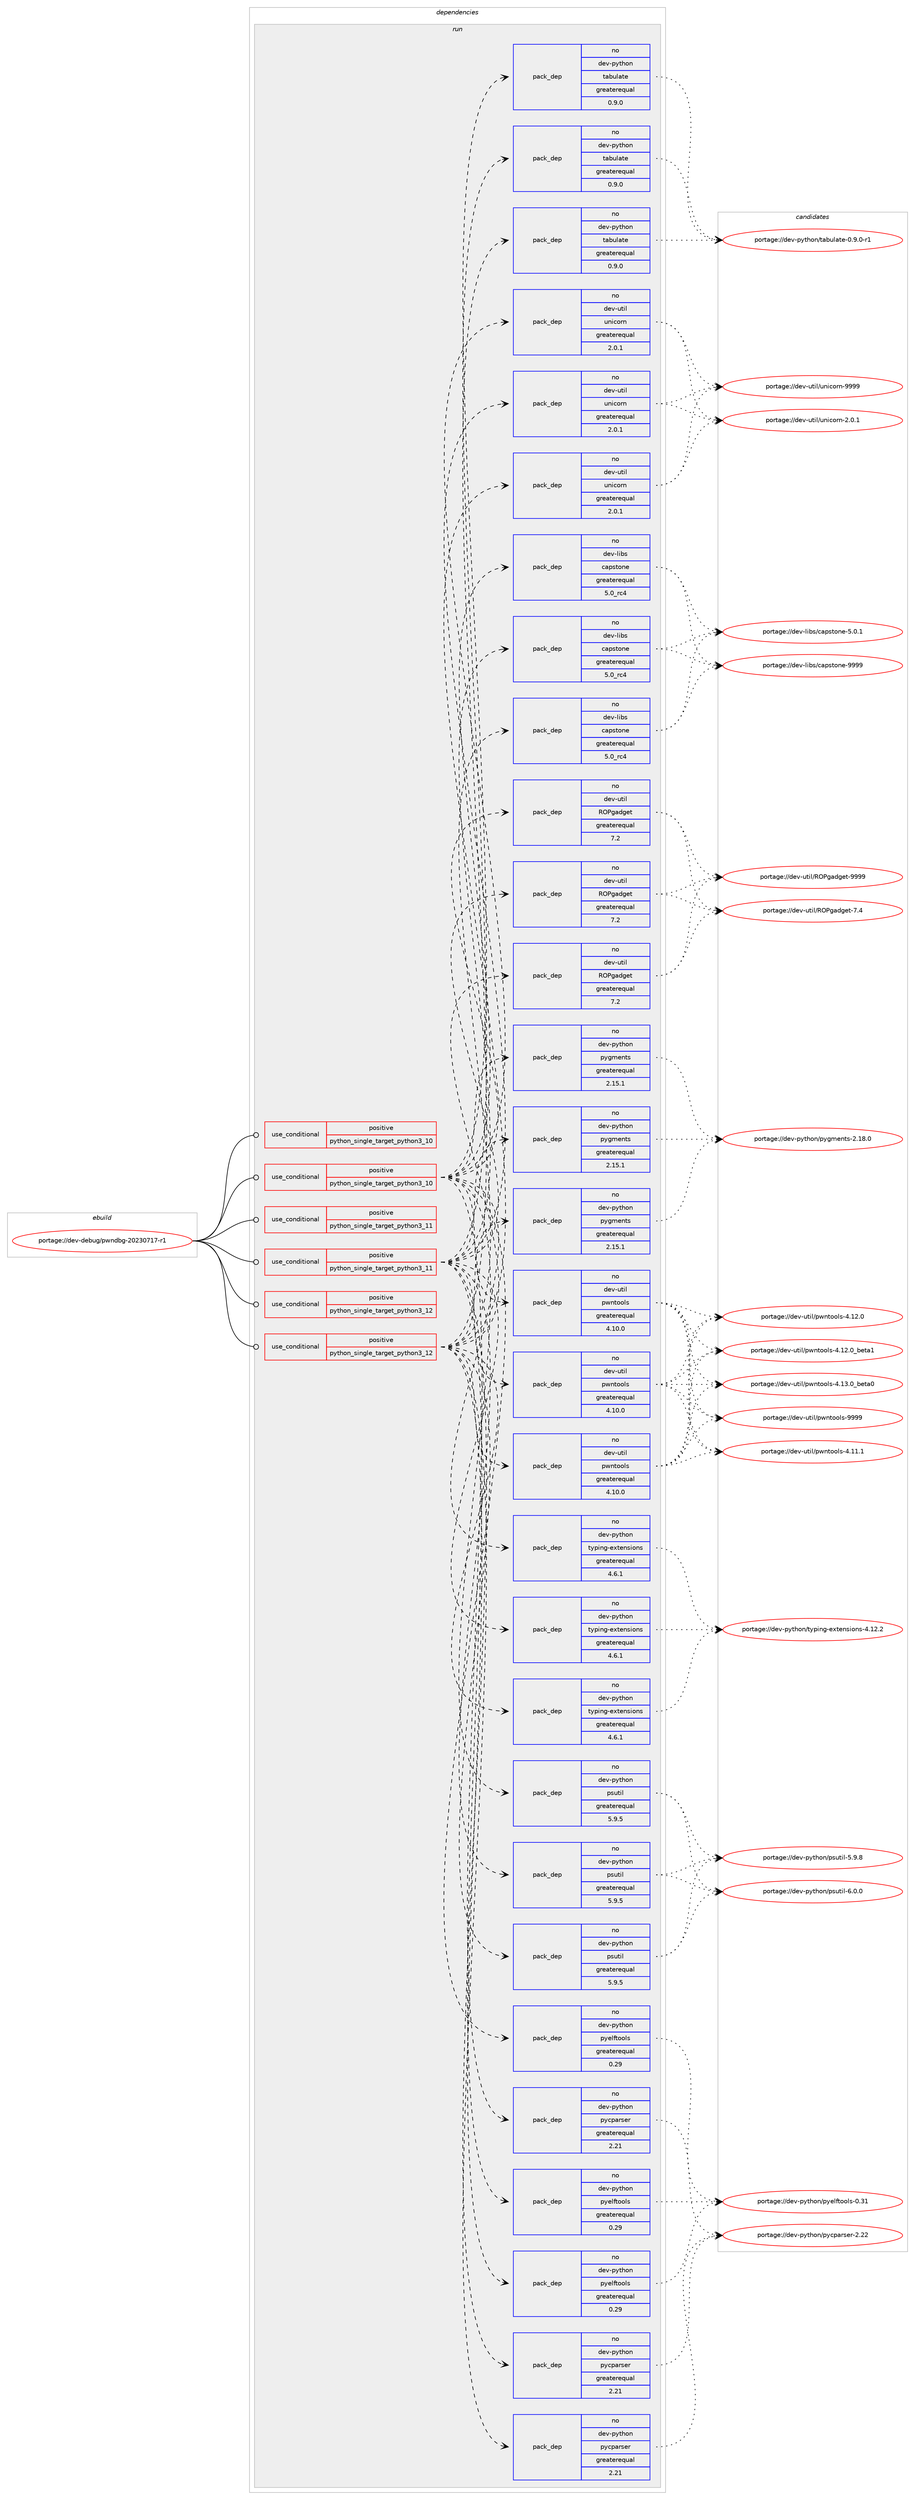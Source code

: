 digraph prolog {

# *************
# Graph options
# *************

newrank=true;
concentrate=true;
compound=true;
graph [rankdir=LR,fontname=Helvetica,fontsize=10,ranksep=1.5];#, ranksep=2.5, nodesep=0.2];
edge  [arrowhead=vee];
node  [fontname=Helvetica,fontsize=10];

# **********
# The ebuild
# **********

subgraph cluster_leftcol {
color=gray;
rank=same;
label=<<i>ebuild</i>>;
id [label="portage://dev-debug/pwndbg-20230717-r1", color=red, width=4, href="../dev-debug/pwndbg-20230717-r1.svg"];
}

# ****************
# The dependencies
# ****************

subgraph cluster_midcol {
color=gray;
label=<<i>dependencies</i>>;
subgraph cluster_compile {
fillcolor="#eeeeee";
style=filled;
label=<<i>compile</i>>;
}
subgraph cluster_compileandrun {
fillcolor="#eeeeee";
style=filled;
label=<<i>compile and run</i>>;
}
subgraph cluster_run {
fillcolor="#eeeeee";
style=filled;
label=<<i>run</i>>;
subgraph cond18656 {
dependency32802 [label=<<TABLE BORDER="0" CELLBORDER="1" CELLSPACING="0" CELLPADDING="4"><TR><TD ROWSPAN="3" CELLPADDING="10">use_conditional</TD></TR><TR><TD>positive</TD></TR><TR><TD>python_single_target_python3_10</TD></TR></TABLE>>, shape=none, color=red];
# *** BEGIN UNKNOWN DEPENDENCY TYPE (TODO) ***
# dependency32802 -> package_dependency(portage://dev-debug/pwndbg-20230717-r1,run,no,dev-lang,python,none,[,,],[slot(3.10)],[])
# *** END UNKNOWN DEPENDENCY TYPE (TODO) ***

}
id:e -> dependency32802:w [weight=20,style="solid",arrowhead="odot"];
subgraph cond18657 {
dependency32803 [label=<<TABLE BORDER="0" CELLBORDER="1" CELLSPACING="0" CELLPADDING="4"><TR><TD ROWSPAN="3" CELLPADDING="10">use_conditional</TD></TR><TR><TD>positive</TD></TR><TR><TD>python_single_target_python3_10</TD></TR></TABLE>>, shape=none, color=red];
subgraph pack13224 {
dependency32804 [label=<<TABLE BORDER="0" CELLBORDER="1" CELLSPACING="0" CELLPADDING="4" WIDTH="220"><TR><TD ROWSPAN="6" CELLPADDING="30">pack_dep</TD></TR><TR><TD WIDTH="110">no</TD></TR><TR><TD>dev-libs</TD></TR><TR><TD>capstone</TD></TR><TR><TD>greaterequal</TD></TR><TR><TD>5.0_rc4</TD></TR></TABLE>>, shape=none, color=blue];
}
dependency32803:e -> dependency32804:w [weight=20,style="dashed",arrowhead="vee"];
subgraph pack13225 {
dependency32805 [label=<<TABLE BORDER="0" CELLBORDER="1" CELLSPACING="0" CELLPADDING="4" WIDTH="220"><TR><TD ROWSPAN="6" CELLPADDING="30">pack_dep</TD></TR><TR><TD WIDTH="110">no</TD></TR><TR><TD>dev-python</TD></TR><TR><TD>psutil</TD></TR><TR><TD>greaterequal</TD></TR><TR><TD>5.9.5</TD></TR></TABLE>>, shape=none, color=blue];
}
dependency32803:e -> dependency32805:w [weight=20,style="dashed",arrowhead="vee"];
subgraph pack13226 {
dependency32806 [label=<<TABLE BORDER="0" CELLBORDER="1" CELLSPACING="0" CELLPADDING="4" WIDTH="220"><TR><TD ROWSPAN="6" CELLPADDING="30">pack_dep</TD></TR><TR><TD WIDTH="110">no</TD></TR><TR><TD>dev-python</TD></TR><TR><TD>pycparser</TD></TR><TR><TD>greaterequal</TD></TR><TR><TD>2.21</TD></TR></TABLE>>, shape=none, color=blue];
}
dependency32803:e -> dependency32806:w [weight=20,style="dashed",arrowhead="vee"];
subgraph pack13227 {
dependency32807 [label=<<TABLE BORDER="0" CELLBORDER="1" CELLSPACING="0" CELLPADDING="4" WIDTH="220"><TR><TD ROWSPAN="6" CELLPADDING="30">pack_dep</TD></TR><TR><TD WIDTH="110">no</TD></TR><TR><TD>dev-python</TD></TR><TR><TD>pyelftools</TD></TR><TR><TD>greaterequal</TD></TR><TR><TD>0.29</TD></TR></TABLE>>, shape=none, color=blue];
}
dependency32803:e -> dependency32807:w [weight=20,style="dashed",arrowhead="vee"];
subgraph pack13228 {
dependency32808 [label=<<TABLE BORDER="0" CELLBORDER="1" CELLSPACING="0" CELLPADDING="4" WIDTH="220"><TR><TD ROWSPAN="6" CELLPADDING="30">pack_dep</TD></TR><TR><TD WIDTH="110">no</TD></TR><TR><TD>dev-python</TD></TR><TR><TD>pygments</TD></TR><TR><TD>greaterequal</TD></TR><TR><TD>2.15.1</TD></TR></TABLE>>, shape=none, color=blue];
}
dependency32803:e -> dependency32808:w [weight=20,style="dashed",arrowhead="vee"];
subgraph pack13229 {
dependency32809 [label=<<TABLE BORDER="0" CELLBORDER="1" CELLSPACING="0" CELLPADDING="4" WIDTH="220"><TR><TD ROWSPAN="6" CELLPADDING="30">pack_dep</TD></TR><TR><TD WIDTH="110">no</TD></TR><TR><TD>dev-python</TD></TR><TR><TD>tabulate</TD></TR><TR><TD>greaterequal</TD></TR><TR><TD>0.9.0</TD></TR></TABLE>>, shape=none, color=blue];
}
dependency32803:e -> dependency32809:w [weight=20,style="dashed",arrowhead="vee"];
subgraph pack13230 {
dependency32810 [label=<<TABLE BORDER="0" CELLBORDER="1" CELLSPACING="0" CELLPADDING="4" WIDTH="220"><TR><TD ROWSPAN="6" CELLPADDING="30">pack_dep</TD></TR><TR><TD WIDTH="110">no</TD></TR><TR><TD>dev-python</TD></TR><TR><TD>typing-extensions</TD></TR><TR><TD>greaterequal</TD></TR><TR><TD>4.6.1</TD></TR></TABLE>>, shape=none, color=blue];
}
dependency32803:e -> dependency32810:w [weight=20,style="dashed",arrowhead="vee"];
subgraph pack13231 {
dependency32811 [label=<<TABLE BORDER="0" CELLBORDER="1" CELLSPACING="0" CELLPADDING="4" WIDTH="220"><TR><TD ROWSPAN="6" CELLPADDING="30">pack_dep</TD></TR><TR><TD WIDTH="110">no</TD></TR><TR><TD>dev-util</TD></TR><TR><TD>pwntools</TD></TR><TR><TD>greaterequal</TD></TR><TR><TD>4.10.0</TD></TR></TABLE>>, shape=none, color=blue];
}
dependency32803:e -> dependency32811:w [weight=20,style="dashed",arrowhead="vee"];
subgraph pack13232 {
dependency32812 [label=<<TABLE BORDER="0" CELLBORDER="1" CELLSPACING="0" CELLPADDING="4" WIDTH="220"><TR><TD ROWSPAN="6" CELLPADDING="30">pack_dep</TD></TR><TR><TD WIDTH="110">no</TD></TR><TR><TD>dev-util</TD></TR><TR><TD>ROPgadget</TD></TR><TR><TD>greaterequal</TD></TR><TR><TD>7.2</TD></TR></TABLE>>, shape=none, color=blue];
}
dependency32803:e -> dependency32812:w [weight=20,style="dashed",arrowhead="vee"];
subgraph pack13233 {
dependency32813 [label=<<TABLE BORDER="0" CELLBORDER="1" CELLSPACING="0" CELLPADDING="4" WIDTH="220"><TR><TD ROWSPAN="6" CELLPADDING="30">pack_dep</TD></TR><TR><TD WIDTH="110">no</TD></TR><TR><TD>dev-util</TD></TR><TR><TD>unicorn</TD></TR><TR><TD>greaterequal</TD></TR><TR><TD>2.0.1</TD></TR></TABLE>>, shape=none, color=blue];
}
dependency32803:e -> dependency32813:w [weight=20,style="dashed",arrowhead="vee"];
}
id:e -> dependency32803:w [weight=20,style="solid",arrowhead="odot"];
subgraph cond18658 {
dependency32814 [label=<<TABLE BORDER="0" CELLBORDER="1" CELLSPACING="0" CELLPADDING="4"><TR><TD ROWSPAN="3" CELLPADDING="10">use_conditional</TD></TR><TR><TD>positive</TD></TR><TR><TD>python_single_target_python3_11</TD></TR></TABLE>>, shape=none, color=red];
# *** BEGIN UNKNOWN DEPENDENCY TYPE (TODO) ***
# dependency32814 -> package_dependency(portage://dev-debug/pwndbg-20230717-r1,run,no,dev-lang,python,none,[,,],[slot(3.11)],[])
# *** END UNKNOWN DEPENDENCY TYPE (TODO) ***

}
id:e -> dependency32814:w [weight=20,style="solid",arrowhead="odot"];
subgraph cond18659 {
dependency32815 [label=<<TABLE BORDER="0" CELLBORDER="1" CELLSPACING="0" CELLPADDING="4"><TR><TD ROWSPAN="3" CELLPADDING="10">use_conditional</TD></TR><TR><TD>positive</TD></TR><TR><TD>python_single_target_python3_11</TD></TR></TABLE>>, shape=none, color=red];
subgraph pack13234 {
dependency32816 [label=<<TABLE BORDER="0" CELLBORDER="1" CELLSPACING="0" CELLPADDING="4" WIDTH="220"><TR><TD ROWSPAN="6" CELLPADDING="30">pack_dep</TD></TR><TR><TD WIDTH="110">no</TD></TR><TR><TD>dev-libs</TD></TR><TR><TD>capstone</TD></TR><TR><TD>greaterequal</TD></TR><TR><TD>5.0_rc4</TD></TR></TABLE>>, shape=none, color=blue];
}
dependency32815:e -> dependency32816:w [weight=20,style="dashed",arrowhead="vee"];
subgraph pack13235 {
dependency32817 [label=<<TABLE BORDER="0" CELLBORDER="1" CELLSPACING="0" CELLPADDING="4" WIDTH="220"><TR><TD ROWSPAN="6" CELLPADDING="30">pack_dep</TD></TR><TR><TD WIDTH="110">no</TD></TR><TR><TD>dev-python</TD></TR><TR><TD>psutil</TD></TR><TR><TD>greaterequal</TD></TR><TR><TD>5.9.5</TD></TR></TABLE>>, shape=none, color=blue];
}
dependency32815:e -> dependency32817:w [weight=20,style="dashed",arrowhead="vee"];
subgraph pack13236 {
dependency32818 [label=<<TABLE BORDER="0" CELLBORDER="1" CELLSPACING="0" CELLPADDING="4" WIDTH="220"><TR><TD ROWSPAN="6" CELLPADDING="30">pack_dep</TD></TR><TR><TD WIDTH="110">no</TD></TR><TR><TD>dev-python</TD></TR><TR><TD>pycparser</TD></TR><TR><TD>greaterequal</TD></TR><TR><TD>2.21</TD></TR></TABLE>>, shape=none, color=blue];
}
dependency32815:e -> dependency32818:w [weight=20,style="dashed",arrowhead="vee"];
subgraph pack13237 {
dependency32819 [label=<<TABLE BORDER="0" CELLBORDER="1" CELLSPACING="0" CELLPADDING="4" WIDTH="220"><TR><TD ROWSPAN="6" CELLPADDING="30">pack_dep</TD></TR><TR><TD WIDTH="110">no</TD></TR><TR><TD>dev-python</TD></TR><TR><TD>pyelftools</TD></TR><TR><TD>greaterequal</TD></TR><TR><TD>0.29</TD></TR></TABLE>>, shape=none, color=blue];
}
dependency32815:e -> dependency32819:w [weight=20,style="dashed",arrowhead="vee"];
subgraph pack13238 {
dependency32820 [label=<<TABLE BORDER="0" CELLBORDER="1" CELLSPACING="0" CELLPADDING="4" WIDTH="220"><TR><TD ROWSPAN="6" CELLPADDING="30">pack_dep</TD></TR><TR><TD WIDTH="110">no</TD></TR><TR><TD>dev-python</TD></TR><TR><TD>pygments</TD></TR><TR><TD>greaterequal</TD></TR><TR><TD>2.15.1</TD></TR></TABLE>>, shape=none, color=blue];
}
dependency32815:e -> dependency32820:w [weight=20,style="dashed",arrowhead="vee"];
subgraph pack13239 {
dependency32821 [label=<<TABLE BORDER="0" CELLBORDER="1" CELLSPACING="0" CELLPADDING="4" WIDTH="220"><TR><TD ROWSPAN="6" CELLPADDING="30">pack_dep</TD></TR><TR><TD WIDTH="110">no</TD></TR><TR><TD>dev-python</TD></TR><TR><TD>tabulate</TD></TR><TR><TD>greaterequal</TD></TR><TR><TD>0.9.0</TD></TR></TABLE>>, shape=none, color=blue];
}
dependency32815:e -> dependency32821:w [weight=20,style="dashed",arrowhead="vee"];
subgraph pack13240 {
dependency32822 [label=<<TABLE BORDER="0" CELLBORDER="1" CELLSPACING="0" CELLPADDING="4" WIDTH="220"><TR><TD ROWSPAN="6" CELLPADDING="30">pack_dep</TD></TR><TR><TD WIDTH="110">no</TD></TR><TR><TD>dev-python</TD></TR><TR><TD>typing-extensions</TD></TR><TR><TD>greaterequal</TD></TR><TR><TD>4.6.1</TD></TR></TABLE>>, shape=none, color=blue];
}
dependency32815:e -> dependency32822:w [weight=20,style="dashed",arrowhead="vee"];
subgraph pack13241 {
dependency32823 [label=<<TABLE BORDER="0" CELLBORDER="1" CELLSPACING="0" CELLPADDING="4" WIDTH="220"><TR><TD ROWSPAN="6" CELLPADDING="30">pack_dep</TD></TR><TR><TD WIDTH="110">no</TD></TR><TR><TD>dev-util</TD></TR><TR><TD>pwntools</TD></TR><TR><TD>greaterequal</TD></TR><TR><TD>4.10.0</TD></TR></TABLE>>, shape=none, color=blue];
}
dependency32815:e -> dependency32823:w [weight=20,style="dashed",arrowhead="vee"];
subgraph pack13242 {
dependency32824 [label=<<TABLE BORDER="0" CELLBORDER="1" CELLSPACING="0" CELLPADDING="4" WIDTH="220"><TR><TD ROWSPAN="6" CELLPADDING="30">pack_dep</TD></TR><TR><TD WIDTH="110">no</TD></TR><TR><TD>dev-util</TD></TR><TR><TD>ROPgadget</TD></TR><TR><TD>greaterequal</TD></TR><TR><TD>7.2</TD></TR></TABLE>>, shape=none, color=blue];
}
dependency32815:e -> dependency32824:w [weight=20,style="dashed",arrowhead="vee"];
subgraph pack13243 {
dependency32825 [label=<<TABLE BORDER="0" CELLBORDER="1" CELLSPACING="0" CELLPADDING="4" WIDTH="220"><TR><TD ROWSPAN="6" CELLPADDING="30">pack_dep</TD></TR><TR><TD WIDTH="110">no</TD></TR><TR><TD>dev-util</TD></TR><TR><TD>unicorn</TD></TR><TR><TD>greaterequal</TD></TR><TR><TD>2.0.1</TD></TR></TABLE>>, shape=none, color=blue];
}
dependency32815:e -> dependency32825:w [weight=20,style="dashed",arrowhead="vee"];
}
id:e -> dependency32815:w [weight=20,style="solid",arrowhead="odot"];
subgraph cond18660 {
dependency32826 [label=<<TABLE BORDER="0" CELLBORDER="1" CELLSPACING="0" CELLPADDING="4"><TR><TD ROWSPAN="3" CELLPADDING="10">use_conditional</TD></TR><TR><TD>positive</TD></TR><TR><TD>python_single_target_python3_12</TD></TR></TABLE>>, shape=none, color=red];
# *** BEGIN UNKNOWN DEPENDENCY TYPE (TODO) ***
# dependency32826 -> package_dependency(portage://dev-debug/pwndbg-20230717-r1,run,no,dev-lang,python,none,[,,],[slot(3.12)],[])
# *** END UNKNOWN DEPENDENCY TYPE (TODO) ***

}
id:e -> dependency32826:w [weight=20,style="solid",arrowhead="odot"];
subgraph cond18661 {
dependency32827 [label=<<TABLE BORDER="0" CELLBORDER="1" CELLSPACING="0" CELLPADDING="4"><TR><TD ROWSPAN="3" CELLPADDING="10">use_conditional</TD></TR><TR><TD>positive</TD></TR><TR><TD>python_single_target_python3_12</TD></TR></TABLE>>, shape=none, color=red];
subgraph pack13244 {
dependency32828 [label=<<TABLE BORDER="0" CELLBORDER="1" CELLSPACING="0" CELLPADDING="4" WIDTH="220"><TR><TD ROWSPAN="6" CELLPADDING="30">pack_dep</TD></TR><TR><TD WIDTH="110">no</TD></TR><TR><TD>dev-libs</TD></TR><TR><TD>capstone</TD></TR><TR><TD>greaterequal</TD></TR><TR><TD>5.0_rc4</TD></TR></TABLE>>, shape=none, color=blue];
}
dependency32827:e -> dependency32828:w [weight=20,style="dashed",arrowhead="vee"];
subgraph pack13245 {
dependency32829 [label=<<TABLE BORDER="0" CELLBORDER="1" CELLSPACING="0" CELLPADDING="4" WIDTH="220"><TR><TD ROWSPAN="6" CELLPADDING="30">pack_dep</TD></TR><TR><TD WIDTH="110">no</TD></TR><TR><TD>dev-python</TD></TR><TR><TD>psutil</TD></TR><TR><TD>greaterequal</TD></TR><TR><TD>5.9.5</TD></TR></TABLE>>, shape=none, color=blue];
}
dependency32827:e -> dependency32829:w [weight=20,style="dashed",arrowhead="vee"];
subgraph pack13246 {
dependency32830 [label=<<TABLE BORDER="0" CELLBORDER="1" CELLSPACING="0" CELLPADDING="4" WIDTH="220"><TR><TD ROWSPAN="6" CELLPADDING="30">pack_dep</TD></TR><TR><TD WIDTH="110">no</TD></TR><TR><TD>dev-python</TD></TR><TR><TD>pycparser</TD></TR><TR><TD>greaterequal</TD></TR><TR><TD>2.21</TD></TR></TABLE>>, shape=none, color=blue];
}
dependency32827:e -> dependency32830:w [weight=20,style="dashed",arrowhead="vee"];
subgraph pack13247 {
dependency32831 [label=<<TABLE BORDER="0" CELLBORDER="1" CELLSPACING="0" CELLPADDING="4" WIDTH="220"><TR><TD ROWSPAN="6" CELLPADDING="30">pack_dep</TD></TR><TR><TD WIDTH="110">no</TD></TR><TR><TD>dev-python</TD></TR><TR><TD>pyelftools</TD></TR><TR><TD>greaterequal</TD></TR><TR><TD>0.29</TD></TR></TABLE>>, shape=none, color=blue];
}
dependency32827:e -> dependency32831:w [weight=20,style="dashed",arrowhead="vee"];
subgraph pack13248 {
dependency32832 [label=<<TABLE BORDER="0" CELLBORDER="1" CELLSPACING="0" CELLPADDING="4" WIDTH="220"><TR><TD ROWSPAN="6" CELLPADDING="30">pack_dep</TD></TR><TR><TD WIDTH="110">no</TD></TR><TR><TD>dev-python</TD></TR><TR><TD>pygments</TD></TR><TR><TD>greaterequal</TD></TR><TR><TD>2.15.1</TD></TR></TABLE>>, shape=none, color=blue];
}
dependency32827:e -> dependency32832:w [weight=20,style="dashed",arrowhead="vee"];
subgraph pack13249 {
dependency32833 [label=<<TABLE BORDER="0" CELLBORDER="1" CELLSPACING="0" CELLPADDING="4" WIDTH="220"><TR><TD ROWSPAN="6" CELLPADDING="30">pack_dep</TD></TR><TR><TD WIDTH="110">no</TD></TR><TR><TD>dev-python</TD></TR><TR><TD>tabulate</TD></TR><TR><TD>greaterequal</TD></TR><TR><TD>0.9.0</TD></TR></TABLE>>, shape=none, color=blue];
}
dependency32827:e -> dependency32833:w [weight=20,style="dashed",arrowhead="vee"];
subgraph pack13250 {
dependency32834 [label=<<TABLE BORDER="0" CELLBORDER="1" CELLSPACING="0" CELLPADDING="4" WIDTH="220"><TR><TD ROWSPAN="6" CELLPADDING="30">pack_dep</TD></TR><TR><TD WIDTH="110">no</TD></TR><TR><TD>dev-python</TD></TR><TR><TD>typing-extensions</TD></TR><TR><TD>greaterequal</TD></TR><TR><TD>4.6.1</TD></TR></TABLE>>, shape=none, color=blue];
}
dependency32827:e -> dependency32834:w [weight=20,style="dashed",arrowhead="vee"];
subgraph pack13251 {
dependency32835 [label=<<TABLE BORDER="0" CELLBORDER="1" CELLSPACING="0" CELLPADDING="4" WIDTH="220"><TR><TD ROWSPAN="6" CELLPADDING="30">pack_dep</TD></TR><TR><TD WIDTH="110">no</TD></TR><TR><TD>dev-util</TD></TR><TR><TD>pwntools</TD></TR><TR><TD>greaterequal</TD></TR><TR><TD>4.10.0</TD></TR></TABLE>>, shape=none, color=blue];
}
dependency32827:e -> dependency32835:w [weight=20,style="dashed",arrowhead="vee"];
subgraph pack13252 {
dependency32836 [label=<<TABLE BORDER="0" CELLBORDER="1" CELLSPACING="0" CELLPADDING="4" WIDTH="220"><TR><TD ROWSPAN="6" CELLPADDING="30">pack_dep</TD></TR><TR><TD WIDTH="110">no</TD></TR><TR><TD>dev-util</TD></TR><TR><TD>ROPgadget</TD></TR><TR><TD>greaterequal</TD></TR><TR><TD>7.2</TD></TR></TABLE>>, shape=none, color=blue];
}
dependency32827:e -> dependency32836:w [weight=20,style="dashed",arrowhead="vee"];
subgraph pack13253 {
dependency32837 [label=<<TABLE BORDER="0" CELLBORDER="1" CELLSPACING="0" CELLPADDING="4" WIDTH="220"><TR><TD ROWSPAN="6" CELLPADDING="30">pack_dep</TD></TR><TR><TD WIDTH="110">no</TD></TR><TR><TD>dev-util</TD></TR><TR><TD>unicorn</TD></TR><TR><TD>greaterequal</TD></TR><TR><TD>2.0.1</TD></TR></TABLE>>, shape=none, color=blue];
}
dependency32827:e -> dependency32837:w [weight=20,style="dashed",arrowhead="vee"];
}
id:e -> dependency32827:w [weight=20,style="solid",arrowhead="odot"];
# *** BEGIN UNKNOWN DEPENDENCY TYPE (TODO) ***
# id -> package_dependency(portage://dev-debug/pwndbg-20230717-r1,run,no,dev-debug,gdb,none,[,,],[],[use(enable(python),none),use(optenable(python_single_target_python3_10),negative),use(optenable(python_single_target_python3_11),negative),use(optenable(python_single_target_python3_12),negative)])
# *** END UNKNOWN DEPENDENCY TYPE (TODO) ***

}
}

# **************
# The candidates
# **************

subgraph cluster_choices {
rank=same;
color=gray;
label=<<i>candidates</i>>;

subgraph choice13224 {
color=black;
nodesep=1;
choice1001011184510810598115479997112115116111110101455346484649 [label="portage://dev-libs/capstone-5.0.1", color=red, width=4,href="../dev-libs/capstone-5.0.1.svg"];
choice10010111845108105981154799971121151161111101014557575757 [label="portage://dev-libs/capstone-9999", color=red, width=4,href="../dev-libs/capstone-9999.svg"];
dependency32804:e -> choice1001011184510810598115479997112115116111110101455346484649:w [style=dotted,weight="100"];
dependency32804:e -> choice10010111845108105981154799971121151161111101014557575757:w [style=dotted,weight="100"];
}
subgraph choice13225 {
color=black;
nodesep=1;
choice1001011184511212111610411111047112115117116105108455346574656 [label="portage://dev-python/psutil-5.9.8", color=red, width=4,href="../dev-python/psutil-5.9.8.svg"];
choice1001011184511212111610411111047112115117116105108455446484648 [label="portage://dev-python/psutil-6.0.0", color=red, width=4,href="../dev-python/psutil-6.0.0.svg"];
dependency32805:e -> choice1001011184511212111610411111047112115117116105108455346574656:w [style=dotted,weight="100"];
dependency32805:e -> choice1001011184511212111610411111047112115117116105108455446484648:w [style=dotted,weight="100"];
}
subgraph choice13226 {
color=black;
nodesep=1;
choice100101118451121211161041111104711212199112971141151011144550465050 [label="portage://dev-python/pycparser-2.22", color=red, width=4,href="../dev-python/pycparser-2.22.svg"];
dependency32806:e -> choice100101118451121211161041111104711212199112971141151011144550465050:w [style=dotted,weight="100"];
}
subgraph choice13227 {
color=black;
nodesep=1;
choice10010111845112121116104111110471121211011081021161111111081154548465149 [label="portage://dev-python/pyelftools-0.31", color=red, width=4,href="../dev-python/pyelftools-0.31.svg"];
dependency32807:e -> choice10010111845112121116104111110471121211011081021161111111081154548465149:w [style=dotted,weight="100"];
}
subgraph choice13228 {
color=black;
nodesep=1;
choice100101118451121211161041111104711212110310910111011611545504649564648 [label="portage://dev-python/pygments-2.18.0", color=red, width=4,href="../dev-python/pygments-2.18.0.svg"];
dependency32808:e -> choice100101118451121211161041111104711212110310910111011611545504649564648:w [style=dotted,weight="100"];
}
subgraph choice13229 {
color=black;
nodesep=1;
choice10010111845112121116104111110471169798117108971161014548465746484511449 [label="portage://dev-python/tabulate-0.9.0-r1", color=red, width=4,href="../dev-python/tabulate-0.9.0-r1.svg"];
dependency32809:e -> choice10010111845112121116104111110471169798117108971161014548465746484511449:w [style=dotted,weight="100"];
}
subgraph choice13230 {
color=black;
nodesep=1;
choice10010111845112121116104111110471161211121051101034510112011610111011510511111011545524649504650 [label="portage://dev-python/typing-extensions-4.12.2", color=red, width=4,href="../dev-python/typing-extensions-4.12.2.svg"];
dependency32810:e -> choice10010111845112121116104111110471161211121051101034510112011610111011510511111011545524649504650:w [style=dotted,weight="100"];
}
subgraph choice13231 {
color=black;
nodesep=1;
choice100101118451171161051084711211911011611111110811545524649494649 [label="portage://dev-util/pwntools-4.11.1", color=red, width=4,href="../dev-util/pwntools-4.11.1.svg"];
choice100101118451171161051084711211911011611111110811545524649504648 [label="portage://dev-util/pwntools-4.12.0", color=red, width=4,href="../dev-util/pwntools-4.12.0.svg"];
choice10010111845117116105108471121191101161111111081154552464950464895981011169749 [label="portage://dev-util/pwntools-4.12.0_beta1", color=red, width=4,href="../dev-util/pwntools-4.12.0_beta1.svg"];
choice10010111845117116105108471121191101161111111081154552464951464895981011169748 [label="portage://dev-util/pwntools-4.13.0_beta0", color=red, width=4,href="../dev-util/pwntools-4.13.0_beta0.svg"];
choice10010111845117116105108471121191101161111111081154557575757 [label="portage://dev-util/pwntools-9999", color=red, width=4,href="../dev-util/pwntools-9999.svg"];
dependency32811:e -> choice100101118451171161051084711211911011611111110811545524649494649:w [style=dotted,weight="100"];
dependency32811:e -> choice100101118451171161051084711211911011611111110811545524649504648:w [style=dotted,weight="100"];
dependency32811:e -> choice10010111845117116105108471121191101161111111081154552464950464895981011169749:w [style=dotted,weight="100"];
dependency32811:e -> choice10010111845117116105108471121191101161111111081154552464951464895981011169748:w [style=dotted,weight="100"];
dependency32811:e -> choice10010111845117116105108471121191101161111111081154557575757:w [style=dotted,weight="100"];
}
subgraph choice13232 {
color=black;
nodesep=1;
choice10010111845117116105108478279801039710010310111645554652 [label="portage://dev-util/ROPgadget-7.4", color=red, width=4,href="../dev-util/ROPgadget-7.4.svg"];
choice1001011184511711610510847827980103971001031011164557575757 [label="portage://dev-util/ROPgadget-9999", color=red, width=4,href="../dev-util/ROPgadget-9999.svg"];
dependency32812:e -> choice10010111845117116105108478279801039710010310111645554652:w [style=dotted,weight="100"];
dependency32812:e -> choice1001011184511711610510847827980103971001031011164557575757:w [style=dotted,weight="100"];
}
subgraph choice13233 {
color=black;
nodesep=1;
choice100101118451171161051084711711010599111114110455046484649 [label="portage://dev-util/unicorn-2.0.1", color=red, width=4,href="../dev-util/unicorn-2.0.1.svg"];
choice1001011184511711610510847117110105991111141104557575757 [label="portage://dev-util/unicorn-9999", color=red, width=4,href="../dev-util/unicorn-9999.svg"];
dependency32813:e -> choice100101118451171161051084711711010599111114110455046484649:w [style=dotted,weight="100"];
dependency32813:e -> choice1001011184511711610510847117110105991111141104557575757:w [style=dotted,weight="100"];
}
subgraph choice13234 {
color=black;
nodesep=1;
choice1001011184510810598115479997112115116111110101455346484649 [label="portage://dev-libs/capstone-5.0.1", color=red, width=4,href="../dev-libs/capstone-5.0.1.svg"];
choice10010111845108105981154799971121151161111101014557575757 [label="portage://dev-libs/capstone-9999", color=red, width=4,href="../dev-libs/capstone-9999.svg"];
dependency32816:e -> choice1001011184510810598115479997112115116111110101455346484649:w [style=dotted,weight="100"];
dependency32816:e -> choice10010111845108105981154799971121151161111101014557575757:w [style=dotted,weight="100"];
}
subgraph choice13235 {
color=black;
nodesep=1;
choice1001011184511212111610411111047112115117116105108455346574656 [label="portage://dev-python/psutil-5.9.8", color=red, width=4,href="../dev-python/psutil-5.9.8.svg"];
choice1001011184511212111610411111047112115117116105108455446484648 [label="portage://dev-python/psutil-6.0.0", color=red, width=4,href="../dev-python/psutil-6.0.0.svg"];
dependency32817:e -> choice1001011184511212111610411111047112115117116105108455346574656:w [style=dotted,weight="100"];
dependency32817:e -> choice1001011184511212111610411111047112115117116105108455446484648:w [style=dotted,weight="100"];
}
subgraph choice13236 {
color=black;
nodesep=1;
choice100101118451121211161041111104711212199112971141151011144550465050 [label="portage://dev-python/pycparser-2.22", color=red, width=4,href="../dev-python/pycparser-2.22.svg"];
dependency32818:e -> choice100101118451121211161041111104711212199112971141151011144550465050:w [style=dotted,weight="100"];
}
subgraph choice13237 {
color=black;
nodesep=1;
choice10010111845112121116104111110471121211011081021161111111081154548465149 [label="portage://dev-python/pyelftools-0.31", color=red, width=4,href="../dev-python/pyelftools-0.31.svg"];
dependency32819:e -> choice10010111845112121116104111110471121211011081021161111111081154548465149:w [style=dotted,weight="100"];
}
subgraph choice13238 {
color=black;
nodesep=1;
choice100101118451121211161041111104711212110310910111011611545504649564648 [label="portage://dev-python/pygments-2.18.0", color=red, width=4,href="../dev-python/pygments-2.18.0.svg"];
dependency32820:e -> choice100101118451121211161041111104711212110310910111011611545504649564648:w [style=dotted,weight="100"];
}
subgraph choice13239 {
color=black;
nodesep=1;
choice10010111845112121116104111110471169798117108971161014548465746484511449 [label="portage://dev-python/tabulate-0.9.0-r1", color=red, width=4,href="../dev-python/tabulate-0.9.0-r1.svg"];
dependency32821:e -> choice10010111845112121116104111110471169798117108971161014548465746484511449:w [style=dotted,weight="100"];
}
subgraph choice13240 {
color=black;
nodesep=1;
choice10010111845112121116104111110471161211121051101034510112011610111011510511111011545524649504650 [label="portage://dev-python/typing-extensions-4.12.2", color=red, width=4,href="../dev-python/typing-extensions-4.12.2.svg"];
dependency32822:e -> choice10010111845112121116104111110471161211121051101034510112011610111011510511111011545524649504650:w [style=dotted,weight="100"];
}
subgraph choice13241 {
color=black;
nodesep=1;
choice100101118451171161051084711211911011611111110811545524649494649 [label="portage://dev-util/pwntools-4.11.1", color=red, width=4,href="../dev-util/pwntools-4.11.1.svg"];
choice100101118451171161051084711211911011611111110811545524649504648 [label="portage://dev-util/pwntools-4.12.0", color=red, width=4,href="../dev-util/pwntools-4.12.0.svg"];
choice10010111845117116105108471121191101161111111081154552464950464895981011169749 [label="portage://dev-util/pwntools-4.12.0_beta1", color=red, width=4,href="../dev-util/pwntools-4.12.0_beta1.svg"];
choice10010111845117116105108471121191101161111111081154552464951464895981011169748 [label="portage://dev-util/pwntools-4.13.0_beta0", color=red, width=4,href="../dev-util/pwntools-4.13.0_beta0.svg"];
choice10010111845117116105108471121191101161111111081154557575757 [label="portage://dev-util/pwntools-9999", color=red, width=4,href="../dev-util/pwntools-9999.svg"];
dependency32823:e -> choice100101118451171161051084711211911011611111110811545524649494649:w [style=dotted,weight="100"];
dependency32823:e -> choice100101118451171161051084711211911011611111110811545524649504648:w [style=dotted,weight="100"];
dependency32823:e -> choice10010111845117116105108471121191101161111111081154552464950464895981011169749:w [style=dotted,weight="100"];
dependency32823:e -> choice10010111845117116105108471121191101161111111081154552464951464895981011169748:w [style=dotted,weight="100"];
dependency32823:e -> choice10010111845117116105108471121191101161111111081154557575757:w [style=dotted,weight="100"];
}
subgraph choice13242 {
color=black;
nodesep=1;
choice10010111845117116105108478279801039710010310111645554652 [label="portage://dev-util/ROPgadget-7.4", color=red, width=4,href="../dev-util/ROPgadget-7.4.svg"];
choice1001011184511711610510847827980103971001031011164557575757 [label="portage://dev-util/ROPgadget-9999", color=red, width=4,href="../dev-util/ROPgadget-9999.svg"];
dependency32824:e -> choice10010111845117116105108478279801039710010310111645554652:w [style=dotted,weight="100"];
dependency32824:e -> choice1001011184511711610510847827980103971001031011164557575757:w [style=dotted,weight="100"];
}
subgraph choice13243 {
color=black;
nodesep=1;
choice100101118451171161051084711711010599111114110455046484649 [label="portage://dev-util/unicorn-2.0.1", color=red, width=4,href="../dev-util/unicorn-2.0.1.svg"];
choice1001011184511711610510847117110105991111141104557575757 [label="portage://dev-util/unicorn-9999", color=red, width=4,href="../dev-util/unicorn-9999.svg"];
dependency32825:e -> choice100101118451171161051084711711010599111114110455046484649:w [style=dotted,weight="100"];
dependency32825:e -> choice1001011184511711610510847117110105991111141104557575757:w [style=dotted,weight="100"];
}
subgraph choice13244 {
color=black;
nodesep=1;
choice1001011184510810598115479997112115116111110101455346484649 [label="portage://dev-libs/capstone-5.0.1", color=red, width=4,href="../dev-libs/capstone-5.0.1.svg"];
choice10010111845108105981154799971121151161111101014557575757 [label="portage://dev-libs/capstone-9999", color=red, width=4,href="../dev-libs/capstone-9999.svg"];
dependency32828:e -> choice1001011184510810598115479997112115116111110101455346484649:w [style=dotted,weight="100"];
dependency32828:e -> choice10010111845108105981154799971121151161111101014557575757:w [style=dotted,weight="100"];
}
subgraph choice13245 {
color=black;
nodesep=1;
choice1001011184511212111610411111047112115117116105108455346574656 [label="portage://dev-python/psutil-5.9.8", color=red, width=4,href="../dev-python/psutil-5.9.8.svg"];
choice1001011184511212111610411111047112115117116105108455446484648 [label="portage://dev-python/psutil-6.0.0", color=red, width=4,href="../dev-python/psutil-6.0.0.svg"];
dependency32829:e -> choice1001011184511212111610411111047112115117116105108455346574656:w [style=dotted,weight="100"];
dependency32829:e -> choice1001011184511212111610411111047112115117116105108455446484648:w [style=dotted,weight="100"];
}
subgraph choice13246 {
color=black;
nodesep=1;
choice100101118451121211161041111104711212199112971141151011144550465050 [label="portage://dev-python/pycparser-2.22", color=red, width=4,href="../dev-python/pycparser-2.22.svg"];
dependency32830:e -> choice100101118451121211161041111104711212199112971141151011144550465050:w [style=dotted,weight="100"];
}
subgraph choice13247 {
color=black;
nodesep=1;
choice10010111845112121116104111110471121211011081021161111111081154548465149 [label="portage://dev-python/pyelftools-0.31", color=red, width=4,href="../dev-python/pyelftools-0.31.svg"];
dependency32831:e -> choice10010111845112121116104111110471121211011081021161111111081154548465149:w [style=dotted,weight="100"];
}
subgraph choice13248 {
color=black;
nodesep=1;
choice100101118451121211161041111104711212110310910111011611545504649564648 [label="portage://dev-python/pygments-2.18.0", color=red, width=4,href="../dev-python/pygments-2.18.0.svg"];
dependency32832:e -> choice100101118451121211161041111104711212110310910111011611545504649564648:w [style=dotted,weight="100"];
}
subgraph choice13249 {
color=black;
nodesep=1;
choice10010111845112121116104111110471169798117108971161014548465746484511449 [label="portage://dev-python/tabulate-0.9.0-r1", color=red, width=4,href="../dev-python/tabulate-0.9.0-r1.svg"];
dependency32833:e -> choice10010111845112121116104111110471169798117108971161014548465746484511449:w [style=dotted,weight="100"];
}
subgraph choice13250 {
color=black;
nodesep=1;
choice10010111845112121116104111110471161211121051101034510112011610111011510511111011545524649504650 [label="portage://dev-python/typing-extensions-4.12.2", color=red, width=4,href="../dev-python/typing-extensions-4.12.2.svg"];
dependency32834:e -> choice10010111845112121116104111110471161211121051101034510112011610111011510511111011545524649504650:w [style=dotted,weight="100"];
}
subgraph choice13251 {
color=black;
nodesep=1;
choice100101118451171161051084711211911011611111110811545524649494649 [label="portage://dev-util/pwntools-4.11.1", color=red, width=4,href="../dev-util/pwntools-4.11.1.svg"];
choice100101118451171161051084711211911011611111110811545524649504648 [label="portage://dev-util/pwntools-4.12.0", color=red, width=4,href="../dev-util/pwntools-4.12.0.svg"];
choice10010111845117116105108471121191101161111111081154552464950464895981011169749 [label="portage://dev-util/pwntools-4.12.0_beta1", color=red, width=4,href="../dev-util/pwntools-4.12.0_beta1.svg"];
choice10010111845117116105108471121191101161111111081154552464951464895981011169748 [label="portage://dev-util/pwntools-4.13.0_beta0", color=red, width=4,href="../dev-util/pwntools-4.13.0_beta0.svg"];
choice10010111845117116105108471121191101161111111081154557575757 [label="portage://dev-util/pwntools-9999", color=red, width=4,href="../dev-util/pwntools-9999.svg"];
dependency32835:e -> choice100101118451171161051084711211911011611111110811545524649494649:w [style=dotted,weight="100"];
dependency32835:e -> choice100101118451171161051084711211911011611111110811545524649504648:w [style=dotted,weight="100"];
dependency32835:e -> choice10010111845117116105108471121191101161111111081154552464950464895981011169749:w [style=dotted,weight="100"];
dependency32835:e -> choice10010111845117116105108471121191101161111111081154552464951464895981011169748:w [style=dotted,weight="100"];
dependency32835:e -> choice10010111845117116105108471121191101161111111081154557575757:w [style=dotted,weight="100"];
}
subgraph choice13252 {
color=black;
nodesep=1;
choice10010111845117116105108478279801039710010310111645554652 [label="portage://dev-util/ROPgadget-7.4", color=red, width=4,href="../dev-util/ROPgadget-7.4.svg"];
choice1001011184511711610510847827980103971001031011164557575757 [label="portage://dev-util/ROPgadget-9999", color=red, width=4,href="../dev-util/ROPgadget-9999.svg"];
dependency32836:e -> choice10010111845117116105108478279801039710010310111645554652:w [style=dotted,weight="100"];
dependency32836:e -> choice1001011184511711610510847827980103971001031011164557575757:w [style=dotted,weight="100"];
}
subgraph choice13253 {
color=black;
nodesep=1;
choice100101118451171161051084711711010599111114110455046484649 [label="portage://dev-util/unicorn-2.0.1", color=red, width=4,href="../dev-util/unicorn-2.0.1.svg"];
choice1001011184511711610510847117110105991111141104557575757 [label="portage://dev-util/unicorn-9999", color=red, width=4,href="../dev-util/unicorn-9999.svg"];
dependency32837:e -> choice100101118451171161051084711711010599111114110455046484649:w [style=dotted,weight="100"];
dependency32837:e -> choice1001011184511711610510847117110105991111141104557575757:w [style=dotted,weight="100"];
}
}

}

